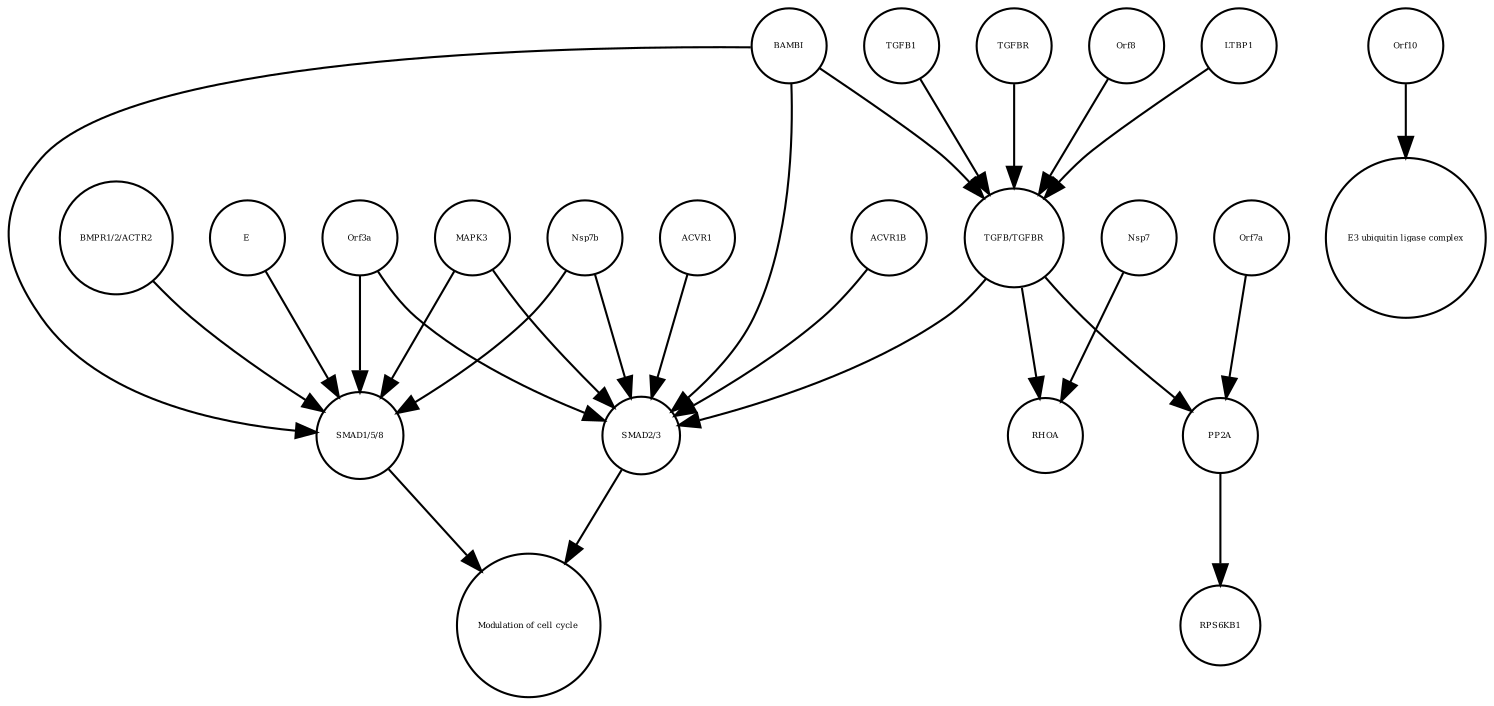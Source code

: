 strict digraph  {
"SMAD1/5/8" [annotation="", bipartite=0, cls=complex, fontsize=4, label="SMAD1/5/8", shape=circle];
"Modulation of cell cycle" [annotation="urn_miriam_obo.go_GO%3A0000074", bipartite=0, cls=phenotype, fontsize=4, label="Modulation of cell cycle", shape=circle];
"SMAD2/3" [annotation="", bipartite=0, cls=complex, fontsize=4, label="SMAD2/3", shape=circle];
TGFBR [annotation="", bipartite=0, cls=complex, fontsize=4, label=TGFBR, shape=circle];
ACVR1 [annotation="", bipartite=0, cls=macromolecule, fontsize=4, label=ACVR1, shape=circle];
RPS6KB1 [annotation="", bipartite=0, cls=macromolecule, fontsize=4, label=RPS6KB1, shape=circle];
Orf8 [annotation="urn_miriam_uniprot_Q80H93|urn_miriam_uniprot_Q7TFA0", bipartite=0, cls=macromolecule, fontsize=4, label=Orf8, shape=circle];
Nsp7 [annotation=urn_miriam_uniprot_Q7TFA1, bipartite=0, cls=macromolecule, fontsize=4, label=Nsp7, shape=circle];
"E3 ubiquitin ligase complex" [annotation="", bipartite=0, cls=complex, fontsize=4, label="E3 ubiquitin ligase complex", shape=circle];
RHOA [annotation="", bipartite=0, cls=macromolecule, fontsize=4, label=RHOA, shape=circle];
LTBP1 [annotation="", bipartite=0, cls=macromolecule, fontsize=4, label=LTBP1, shape=circle];
BAMBI [annotation="", bipartite=0, cls=macromolecule, fontsize=4, label=BAMBI, shape=circle];
"TGFB/TGFBR" [annotation="", bipartite=0, cls=complex, fontsize=4, label="TGFB/TGFBR", shape=circle];
Orf3a [annotation=urn_miriam_uniprot_P59632, bipartite=0, cls=macromolecule, fontsize=4, label=Orf3a, shape=circle];
MAPK3 [annotation="", bipartite=0, cls=macromolecule, fontsize=4, label=MAPK3, shape=circle];
"BMPR1/2/ACTR2" [annotation="", bipartite=0, cls=complex, fontsize=4, label="BMPR1/2/ACTR2", shape=circle];
PP2A [annotation="", bipartite=0, cls=complex, fontsize=4, label=PP2A, shape=circle];
TGFB1 [annotation="", bipartite=0, cls=macromolecule, fontsize=4, label=TGFB1, shape=circle];
ACVR1B [annotation="", bipartite=0, cls=macromolecule, fontsize=4, label=ACVR1B, shape=circle];
Orf10 [annotation=urn_miriam_ncbiprotein_BCD58762, bipartite=0, cls=macromolecule, fontsize=4, label=Orf10, shape=circle];
Nsp7b [annotation=urn_miriam_uniprot_Q7TFA1, bipartite=0, cls=macromolecule, fontsize=4, label=Nsp7b, shape=circle];
Orf7a [annotation=urn_miriam_uniprot_P59635, bipartite=0, cls=macromolecule, fontsize=4, label=Orf7a, shape=circle];
E [annotation=urn_miriam_uniprot_P59637, bipartite=0, cls=macromolecule, fontsize=4, label=E, shape=circle];
"SMAD1/5/8" -> "Modulation of cell cycle"  [annotation="", interaction_type=stimulation];
"SMAD2/3" -> "Modulation of cell cycle"  [annotation="", interaction_type=stimulation];
TGFBR -> "TGFB/TGFBR"  [annotation="", interaction_type=production];
ACVR1 -> "SMAD2/3"  [annotation="urn_miriam_doi_10.1101%2F2020.06.17.156455", interaction_type=catalysis];
Orf8 -> "TGFB/TGFBR"  [annotation="urn_miriam_doi_10.1101%2F2020.06.17.156455", interaction_type=stimulation];
Nsp7 -> RHOA  [annotation="urn_miriam_doi_10.1101%2F2020.06.17.156455", interaction_type=stimulation];
LTBP1 -> "TGFB/TGFBR"  [annotation="urn_miriam_doi_10.1101%2F2020.06.17.156455", interaction_type=inhibition];
BAMBI -> "SMAD1/5/8"  [annotation="urn_miriam_doi_10.1101%2F2020.06.17.156455", interaction_type=inhibition];
BAMBI -> "SMAD2/3"  [annotation="urn_miriam_doi_10.1101%2F2020.06.17.156455", interaction_type=inhibition];
BAMBI -> "TGFB/TGFBR"  [annotation="urn_miriam_doi_10.1101%2F2020.06.17.156455", interaction_type=inhibition];
"TGFB/TGFBR" -> RHOA  [annotation="urn_miriam_doi_10.1101%2F2020.06.17.156455", interaction_type=stimulation];
"TGFB/TGFBR" -> "SMAD2/3"  [annotation="urn_miriam_doi_10.1101%2F2020.06.17.156455", interaction_type=stimulation];
"TGFB/TGFBR" -> PP2A  [annotation="urn_miriam_doi_10.1101%2F2020.03.31.019216", interaction_type=stimulation];
Orf3a -> "SMAD1/5/8"  [annotation="urn_miriam_doi_10.1101%2F2020.06.17.156455", interaction_type=stimulation];
Orf3a -> "SMAD2/3"  [annotation="urn_miriam_doi_10.1101%2F2020.06.17.156455", interaction_type=stimulation];
MAPK3 -> "SMAD1/5/8"  [annotation="urn_miriam_doi_10.1101%2F2020.06.17.156455", interaction_type=inhibition];
MAPK3 -> "SMAD2/3"  [annotation="urn_miriam_doi_10.1101%2F2020.06.17.156455", interaction_type=inhibition];
"BMPR1/2/ACTR2" -> "SMAD1/5/8"  [annotation="urn_miriam_doi_10.1101%2F2020.06.17.156455", interaction_type=catalysis];
PP2A -> RPS6KB1  [annotation="", interaction_type=catalysis];
TGFB1 -> "TGFB/TGFBR"  [annotation="", interaction_type=production];
ACVR1B -> "SMAD2/3"  [annotation="urn_miriam_doi_10.1101%2F2020.06.17.156455", interaction_type=catalysis];
Orf10 -> "E3 ubiquitin ligase complex"  [annotation="", interaction_type=production];
Nsp7b -> "SMAD1/5/8"  [annotation="urn_miriam_doi_10.1101%2F2020.06.17.156455", interaction_type=stimulation];
Nsp7b -> "SMAD2/3"  [annotation="urn_miriam_doi_10.1101%2F2020.06.17.156455", interaction_type=stimulation];
Orf7a -> PP2A  [annotation="urn_miriam_doi_10.1101%2F2020.03.31.019216", interaction_type=stimulation];
E -> "SMAD1/5/8"  [annotation="urn_miriam_doi_10.1101%2F2020.06.17.156455", interaction_type=stimulation];
}
